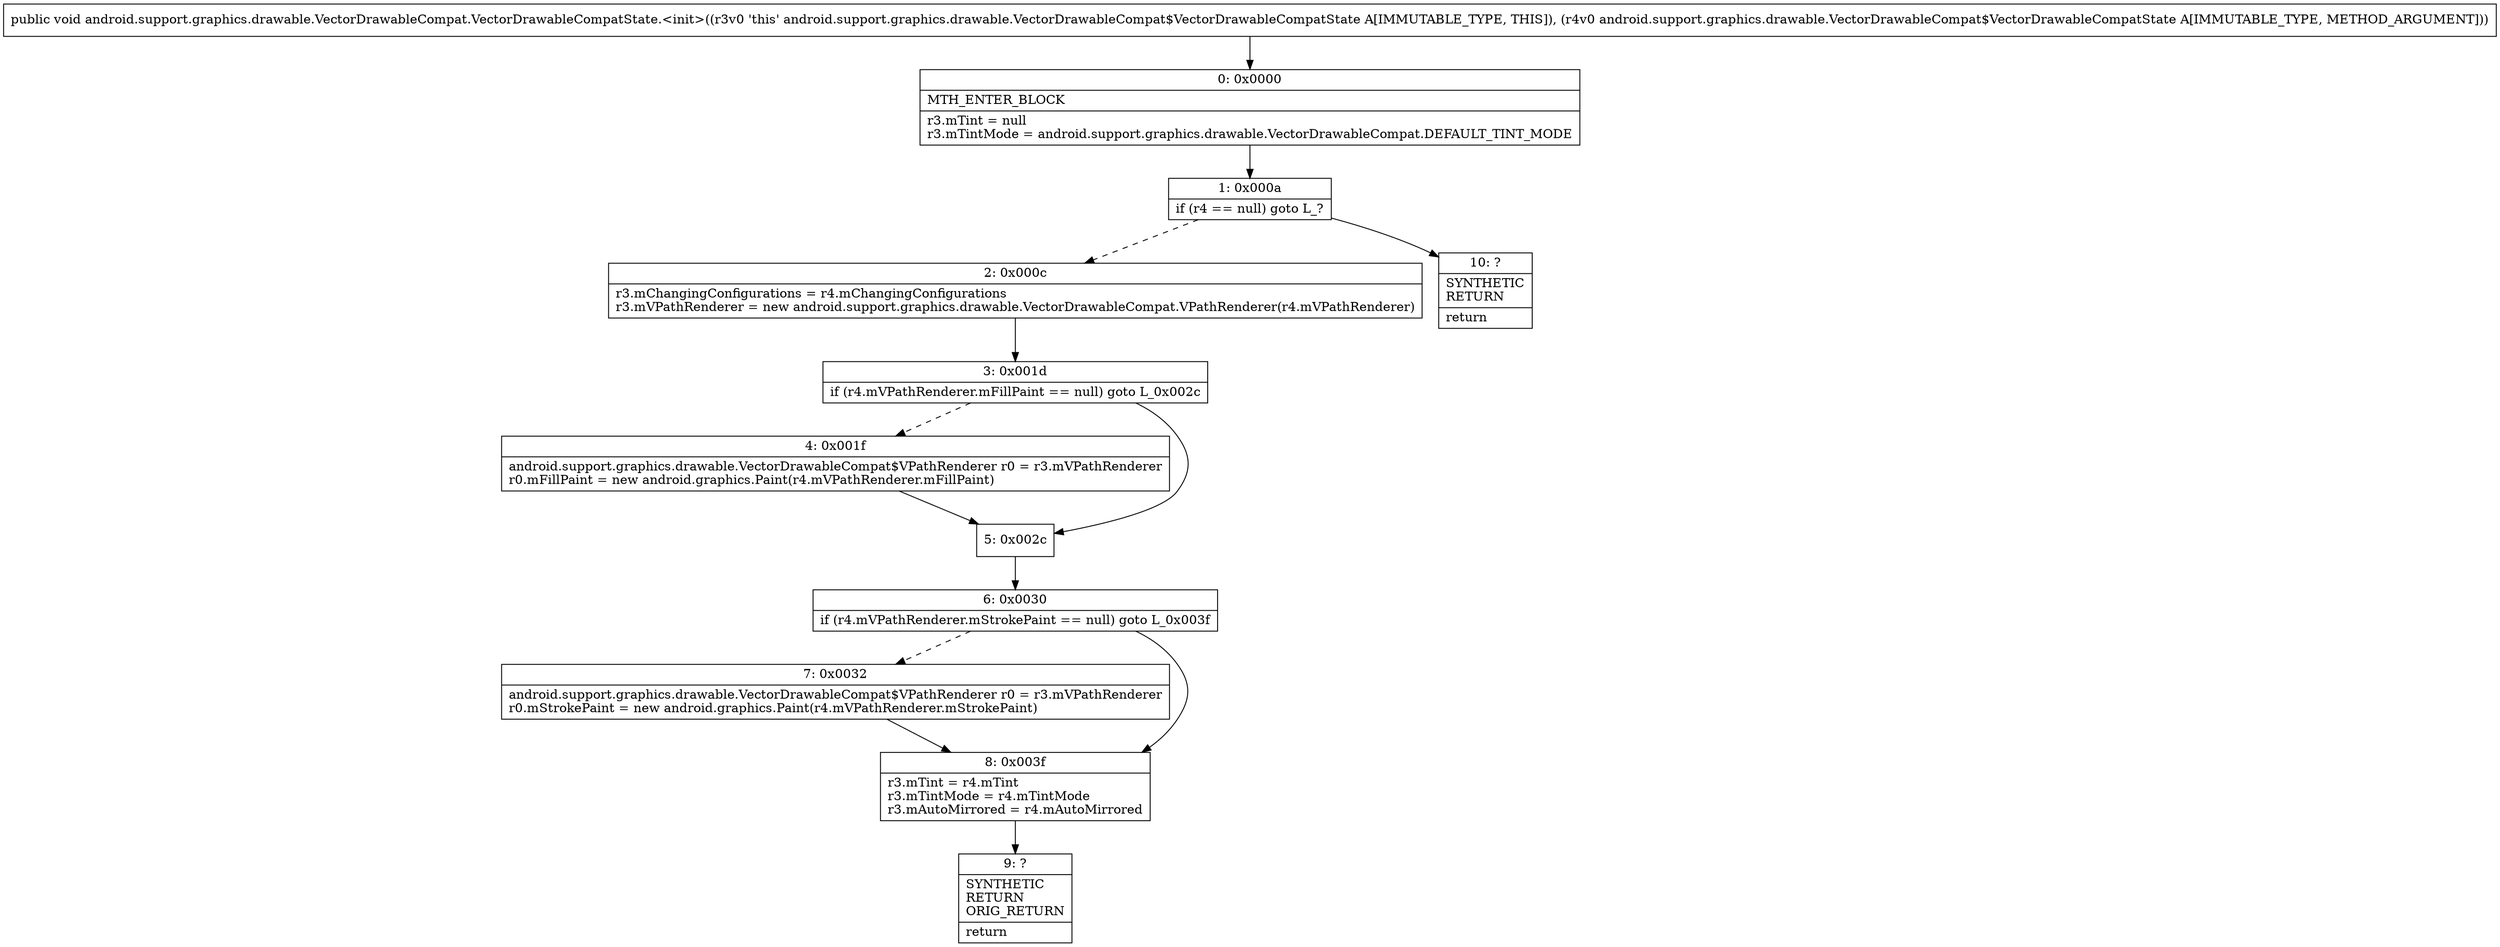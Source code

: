 digraph "CFG forandroid.support.graphics.drawable.VectorDrawableCompat.VectorDrawableCompatState.\<init\>(Landroid\/support\/graphics\/drawable\/VectorDrawableCompat$VectorDrawableCompatState;)V" {
Node_0 [shape=record,label="{0\:\ 0x0000|MTH_ENTER_BLOCK\l|r3.mTint = null\lr3.mTintMode = android.support.graphics.drawable.VectorDrawableCompat.DEFAULT_TINT_MODE\l}"];
Node_1 [shape=record,label="{1\:\ 0x000a|if (r4 == null) goto L_?\l}"];
Node_2 [shape=record,label="{2\:\ 0x000c|r3.mChangingConfigurations = r4.mChangingConfigurations\lr3.mVPathRenderer = new android.support.graphics.drawable.VectorDrawableCompat.VPathRenderer(r4.mVPathRenderer)\l}"];
Node_3 [shape=record,label="{3\:\ 0x001d|if (r4.mVPathRenderer.mFillPaint == null) goto L_0x002c\l}"];
Node_4 [shape=record,label="{4\:\ 0x001f|android.support.graphics.drawable.VectorDrawableCompat$VPathRenderer r0 = r3.mVPathRenderer\lr0.mFillPaint = new android.graphics.Paint(r4.mVPathRenderer.mFillPaint)\l}"];
Node_5 [shape=record,label="{5\:\ 0x002c}"];
Node_6 [shape=record,label="{6\:\ 0x0030|if (r4.mVPathRenderer.mStrokePaint == null) goto L_0x003f\l}"];
Node_7 [shape=record,label="{7\:\ 0x0032|android.support.graphics.drawable.VectorDrawableCompat$VPathRenderer r0 = r3.mVPathRenderer\lr0.mStrokePaint = new android.graphics.Paint(r4.mVPathRenderer.mStrokePaint)\l}"];
Node_8 [shape=record,label="{8\:\ 0x003f|r3.mTint = r4.mTint\lr3.mTintMode = r4.mTintMode\lr3.mAutoMirrored = r4.mAutoMirrored\l}"];
Node_9 [shape=record,label="{9\:\ ?|SYNTHETIC\lRETURN\lORIG_RETURN\l|return\l}"];
Node_10 [shape=record,label="{10\:\ ?|SYNTHETIC\lRETURN\l|return\l}"];
MethodNode[shape=record,label="{public void android.support.graphics.drawable.VectorDrawableCompat.VectorDrawableCompatState.\<init\>((r3v0 'this' android.support.graphics.drawable.VectorDrawableCompat$VectorDrawableCompatState A[IMMUTABLE_TYPE, THIS]), (r4v0 android.support.graphics.drawable.VectorDrawableCompat$VectorDrawableCompatState A[IMMUTABLE_TYPE, METHOD_ARGUMENT])) }"];
MethodNode -> Node_0;
Node_0 -> Node_1;
Node_1 -> Node_2[style=dashed];
Node_1 -> Node_10;
Node_2 -> Node_3;
Node_3 -> Node_4[style=dashed];
Node_3 -> Node_5;
Node_4 -> Node_5;
Node_5 -> Node_6;
Node_6 -> Node_7[style=dashed];
Node_6 -> Node_8;
Node_7 -> Node_8;
Node_8 -> Node_9;
}

